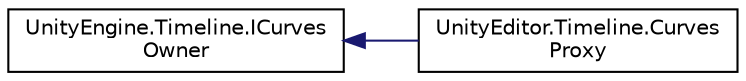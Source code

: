 digraph "Graphical Class Hierarchy"
{
 // LATEX_PDF_SIZE
  edge [fontname="Helvetica",fontsize="10",labelfontname="Helvetica",labelfontsize="10"];
  node [fontname="Helvetica",fontsize="10",shape=record];
  rankdir="LR";
  Node0 [label="UnityEngine.Timeline.ICurves\lOwner",height=0.2,width=0.4,color="black", fillcolor="white", style="filled",URL="$interface_unity_engine_1_1_timeline_1_1_i_curves_owner.html",tooltip=" "];
  Node0 -> Node1 [dir="back",color="midnightblue",fontsize="10",style="solid",fontname="Helvetica"];
  Node1 [label="UnityEditor.Timeline.Curves\lProxy",height=0.2,width=0.4,color="black", fillcolor="white", style="filled",URL="$class_unity_editor_1_1_timeline_1_1_curves_proxy.html",tooltip=" "];
}
